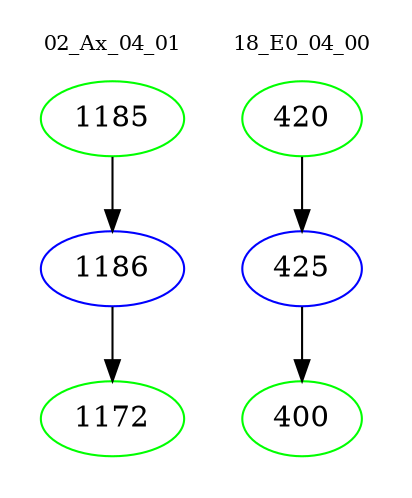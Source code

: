 digraph{
subgraph cluster_0 {
color = white
label = "02_Ax_04_01";
fontsize=10;
T0_1185 [label="1185", color="green"]
T0_1185 -> T0_1186 [color="black"]
T0_1186 [label="1186", color="blue"]
T0_1186 -> T0_1172 [color="black"]
T0_1172 [label="1172", color="green"]
}
subgraph cluster_1 {
color = white
label = "18_E0_04_00";
fontsize=10;
T1_420 [label="420", color="green"]
T1_420 -> T1_425 [color="black"]
T1_425 [label="425", color="blue"]
T1_425 -> T1_400 [color="black"]
T1_400 [label="400", color="green"]
}
}
